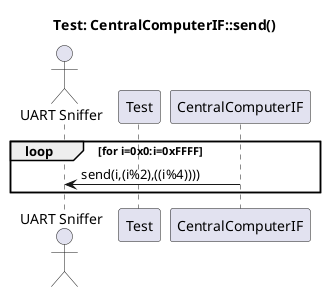 @startuml SDtestSend
title "Test: CentralComputerIF::send()"

actor "UART Sniffer" as UART
participant "Test" as Test
participant "CentralComputerIF" as CCIF

loop for i=0x0:i=0xFFFF
    CCIF -> UART : send(i,(i%2),((i%4))))
end loop

@enduml